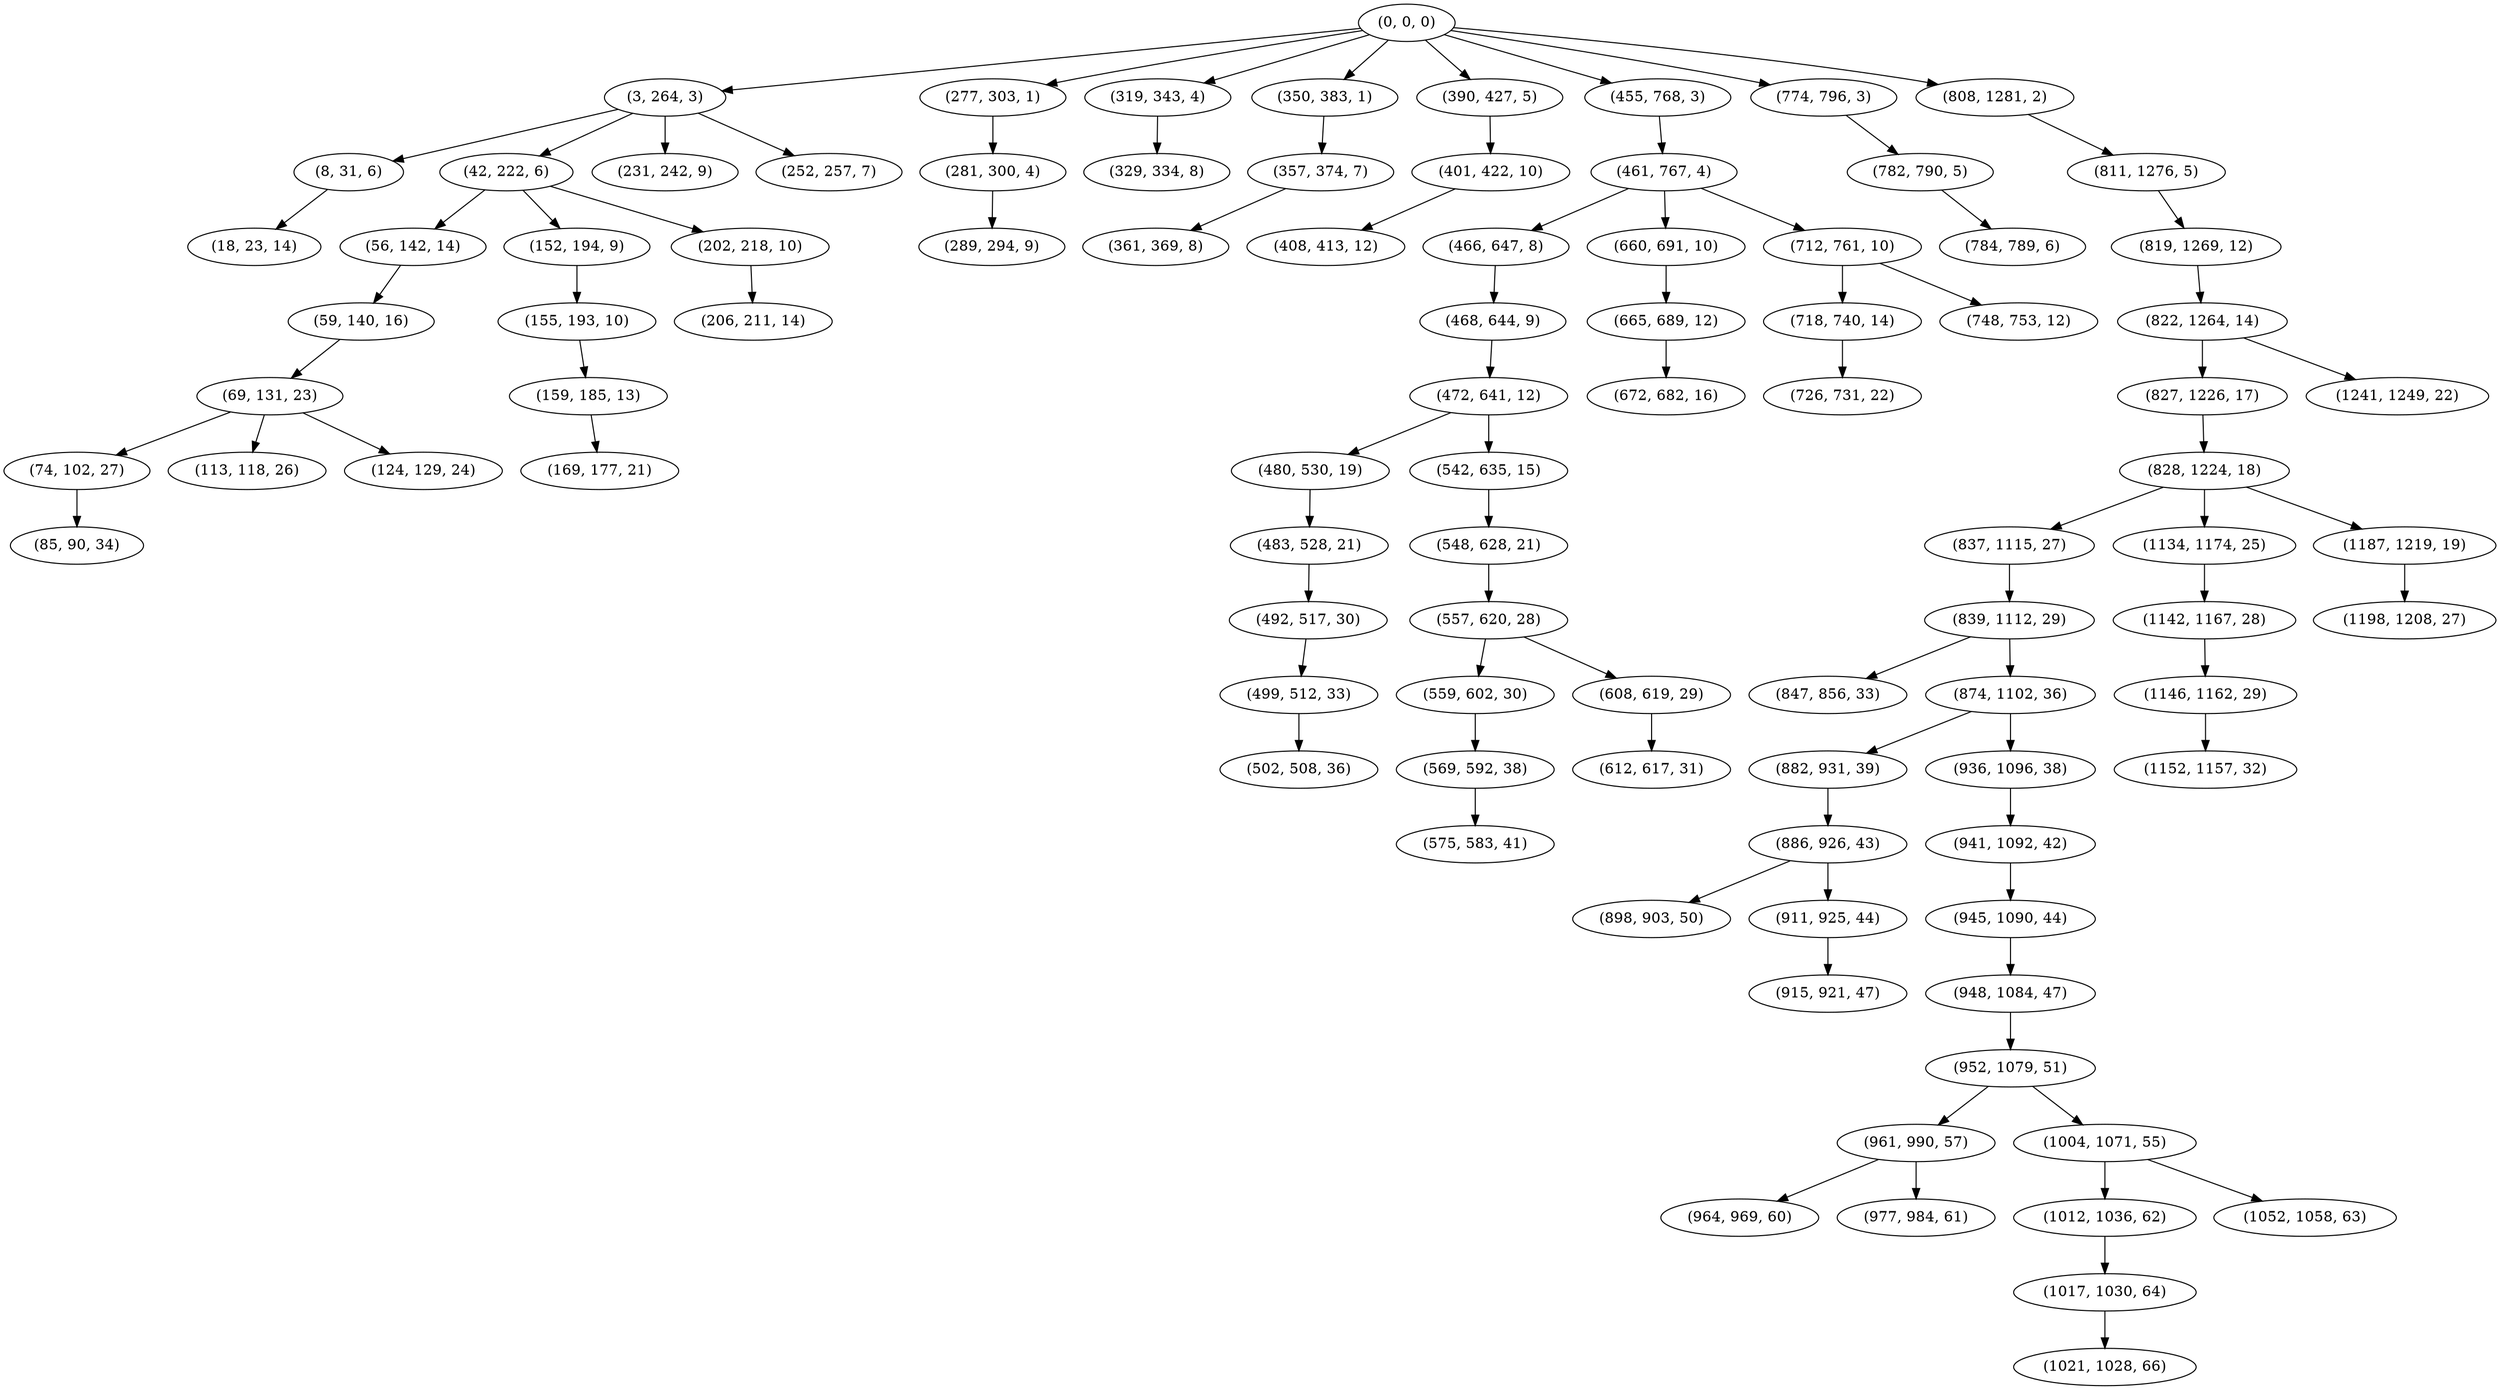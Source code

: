 digraph tree {
    "(0, 0, 0)";
    "(3, 264, 3)";
    "(8, 31, 6)";
    "(18, 23, 14)";
    "(42, 222, 6)";
    "(56, 142, 14)";
    "(59, 140, 16)";
    "(69, 131, 23)";
    "(74, 102, 27)";
    "(85, 90, 34)";
    "(113, 118, 26)";
    "(124, 129, 24)";
    "(152, 194, 9)";
    "(155, 193, 10)";
    "(159, 185, 13)";
    "(169, 177, 21)";
    "(202, 218, 10)";
    "(206, 211, 14)";
    "(231, 242, 9)";
    "(252, 257, 7)";
    "(277, 303, 1)";
    "(281, 300, 4)";
    "(289, 294, 9)";
    "(319, 343, 4)";
    "(329, 334, 8)";
    "(350, 383, 1)";
    "(357, 374, 7)";
    "(361, 369, 8)";
    "(390, 427, 5)";
    "(401, 422, 10)";
    "(408, 413, 12)";
    "(455, 768, 3)";
    "(461, 767, 4)";
    "(466, 647, 8)";
    "(468, 644, 9)";
    "(472, 641, 12)";
    "(480, 530, 19)";
    "(483, 528, 21)";
    "(492, 517, 30)";
    "(499, 512, 33)";
    "(502, 508, 36)";
    "(542, 635, 15)";
    "(548, 628, 21)";
    "(557, 620, 28)";
    "(559, 602, 30)";
    "(569, 592, 38)";
    "(575, 583, 41)";
    "(608, 619, 29)";
    "(612, 617, 31)";
    "(660, 691, 10)";
    "(665, 689, 12)";
    "(672, 682, 16)";
    "(712, 761, 10)";
    "(718, 740, 14)";
    "(726, 731, 22)";
    "(748, 753, 12)";
    "(774, 796, 3)";
    "(782, 790, 5)";
    "(784, 789, 6)";
    "(808, 1281, 2)";
    "(811, 1276, 5)";
    "(819, 1269, 12)";
    "(822, 1264, 14)";
    "(827, 1226, 17)";
    "(828, 1224, 18)";
    "(837, 1115, 27)";
    "(839, 1112, 29)";
    "(847, 856, 33)";
    "(874, 1102, 36)";
    "(882, 931, 39)";
    "(886, 926, 43)";
    "(898, 903, 50)";
    "(911, 925, 44)";
    "(915, 921, 47)";
    "(936, 1096, 38)";
    "(941, 1092, 42)";
    "(945, 1090, 44)";
    "(948, 1084, 47)";
    "(952, 1079, 51)";
    "(961, 990, 57)";
    "(964, 969, 60)";
    "(977, 984, 61)";
    "(1004, 1071, 55)";
    "(1012, 1036, 62)";
    "(1017, 1030, 64)";
    "(1021, 1028, 66)";
    "(1052, 1058, 63)";
    "(1134, 1174, 25)";
    "(1142, 1167, 28)";
    "(1146, 1162, 29)";
    "(1152, 1157, 32)";
    "(1187, 1219, 19)";
    "(1198, 1208, 27)";
    "(1241, 1249, 22)";
    "(0, 0, 0)" -> "(3, 264, 3)";
    "(0, 0, 0)" -> "(277, 303, 1)";
    "(0, 0, 0)" -> "(319, 343, 4)";
    "(0, 0, 0)" -> "(350, 383, 1)";
    "(0, 0, 0)" -> "(390, 427, 5)";
    "(0, 0, 0)" -> "(455, 768, 3)";
    "(0, 0, 0)" -> "(774, 796, 3)";
    "(0, 0, 0)" -> "(808, 1281, 2)";
    "(3, 264, 3)" -> "(8, 31, 6)";
    "(3, 264, 3)" -> "(42, 222, 6)";
    "(3, 264, 3)" -> "(231, 242, 9)";
    "(3, 264, 3)" -> "(252, 257, 7)";
    "(8, 31, 6)" -> "(18, 23, 14)";
    "(42, 222, 6)" -> "(56, 142, 14)";
    "(42, 222, 6)" -> "(152, 194, 9)";
    "(42, 222, 6)" -> "(202, 218, 10)";
    "(56, 142, 14)" -> "(59, 140, 16)";
    "(59, 140, 16)" -> "(69, 131, 23)";
    "(69, 131, 23)" -> "(74, 102, 27)";
    "(69, 131, 23)" -> "(113, 118, 26)";
    "(69, 131, 23)" -> "(124, 129, 24)";
    "(74, 102, 27)" -> "(85, 90, 34)";
    "(152, 194, 9)" -> "(155, 193, 10)";
    "(155, 193, 10)" -> "(159, 185, 13)";
    "(159, 185, 13)" -> "(169, 177, 21)";
    "(202, 218, 10)" -> "(206, 211, 14)";
    "(277, 303, 1)" -> "(281, 300, 4)";
    "(281, 300, 4)" -> "(289, 294, 9)";
    "(319, 343, 4)" -> "(329, 334, 8)";
    "(350, 383, 1)" -> "(357, 374, 7)";
    "(357, 374, 7)" -> "(361, 369, 8)";
    "(390, 427, 5)" -> "(401, 422, 10)";
    "(401, 422, 10)" -> "(408, 413, 12)";
    "(455, 768, 3)" -> "(461, 767, 4)";
    "(461, 767, 4)" -> "(466, 647, 8)";
    "(461, 767, 4)" -> "(660, 691, 10)";
    "(461, 767, 4)" -> "(712, 761, 10)";
    "(466, 647, 8)" -> "(468, 644, 9)";
    "(468, 644, 9)" -> "(472, 641, 12)";
    "(472, 641, 12)" -> "(480, 530, 19)";
    "(472, 641, 12)" -> "(542, 635, 15)";
    "(480, 530, 19)" -> "(483, 528, 21)";
    "(483, 528, 21)" -> "(492, 517, 30)";
    "(492, 517, 30)" -> "(499, 512, 33)";
    "(499, 512, 33)" -> "(502, 508, 36)";
    "(542, 635, 15)" -> "(548, 628, 21)";
    "(548, 628, 21)" -> "(557, 620, 28)";
    "(557, 620, 28)" -> "(559, 602, 30)";
    "(557, 620, 28)" -> "(608, 619, 29)";
    "(559, 602, 30)" -> "(569, 592, 38)";
    "(569, 592, 38)" -> "(575, 583, 41)";
    "(608, 619, 29)" -> "(612, 617, 31)";
    "(660, 691, 10)" -> "(665, 689, 12)";
    "(665, 689, 12)" -> "(672, 682, 16)";
    "(712, 761, 10)" -> "(718, 740, 14)";
    "(712, 761, 10)" -> "(748, 753, 12)";
    "(718, 740, 14)" -> "(726, 731, 22)";
    "(774, 796, 3)" -> "(782, 790, 5)";
    "(782, 790, 5)" -> "(784, 789, 6)";
    "(808, 1281, 2)" -> "(811, 1276, 5)";
    "(811, 1276, 5)" -> "(819, 1269, 12)";
    "(819, 1269, 12)" -> "(822, 1264, 14)";
    "(822, 1264, 14)" -> "(827, 1226, 17)";
    "(822, 1264, 14)" -> "(1241, 1249, 22)";
    "(827, 1226, 17)" -> "(828, 1224, 18)";
    "(828, 1224, 18)" -> "(837, 1115, 27)";
    "(828, 1224, 18)" -> "(1134, 1174, 25)";
    "(828, 1224, 18)" -> "(1187, 1219, 19)";
    "(837, 1115, 27)" -> "(839, 1112, 29)";
    "(839, 1112, 29)" -> "(847, 856, 33)";
    "(839, 1112, 29)" -> "(874, 1102, 36)";
    "(874, 1102, 36)" -> "(882, 931, 39)";
    "(874, 1102, 36)" -> "(936, 1096, 38)";
    "(882, 931, 39)" -> "(886, 926, 43)";
    "(886, 926, 43)" -> "(898, 903, 50)";
    "(886, 926, 43)" -> "(911, 925, 44)";
    "(911, 925, 44)" -> "(915, 921, 47)";
    "(936, 1096, 38)" -> "(941, 1092, 42)";
    "(941, 1092, 42)" -> "(945, 1090, 44)";
    "(945, 1090, 44)" -> "(948, 1084, 47)";
    "(948, 1084, 47)" -> "(952, 1079, 51)";
    "(952, 1079, 51)" -> "(961, 990, 57)";
    "(952, 1079, 51)" -> "(1004, 1071, 55)";
    "(961, 990, 57)" -> "(964, 969, 60)";
    "(961, 990, 57)" -> "(977, 984, 61)";
    "(1004, 1071, 55)" -> "(1012, 1036, 62)";
    "(1004, 1071, 55)" -> "(1052, 1058, 63)";
    "(1012, 1036, 62)" -> "(1017, 1030, 64)";
    "(1017, 1030, 64)" -> "(1021, 1028, 66)";
    "(1134, 1174, 25)" -> "(1142, 1167, 28)";
    "(1142, 1167, 28)" -> "(1146, 1162, 29)";
    "(1146, 1162, 29)" -> "(1152, 1157, 32)";
    "(1187, 1219, 19)" -> "(1198, 1208, 27)";
}
